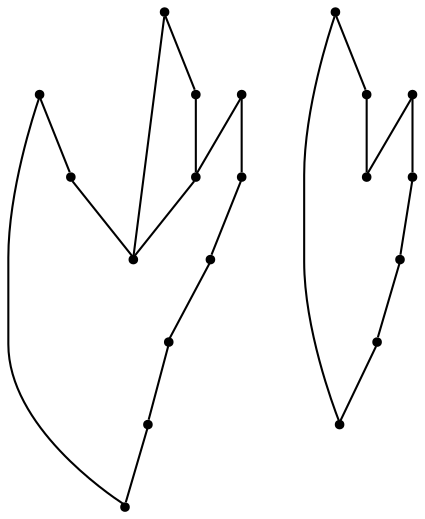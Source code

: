 graph {
  node [shape=point,comment="{\"directed\":false,\"doi\":\"10.1007/978-3-642-25878-7_20\",\"figure\":\"2\"}"]

  v0 [pos="963.4452526223872,1179.640938259593"]
  v1 [pos="1059.2034470286037,1149.2652672285267"]
  v2 [pos="1151.3419869930747,1068.3108723681344"]
  v3 [pos="1195.1156562556496,971.682953776088"]
  v4 [pos="951.4019767840937,974.8000572526855"]
  v5 [pos="975.8888298761274,960.7437137661727"]
  v6 [pos="993.5075644052879,935.6812352706143"]
  v7 [pos="1199.2440231025994,870.4667504337891"]
  v8 [pos="1142.4721068297358,740.4294853177853"]
  v9 [pos="1074.023937221248,679.7447839011743"]
  v10 [pos="992.8736742923206,883.2396256099867"]
  v11 [pos="949.7673013171062,845.1295700406602"]
  v12 [pos="864.2884094795913,924.9462412086148"]
  v13 [pos="877.78704916689,952.9050442482792"]
  v14 [pos="660.7370804647612,941.1740014539782"]
  v15 [pos="818.8091800295064,1157.5958566259583"]
  v16 [pos="875.8687711870041,870.0124748883625"]
  v17 [pos="862.082392984263,647.5647283688447"]
  v18 [pos="753.7471238883495,704.1945245529855"]
  v19 [pos="681.0496252662033,803.006068877108"]

  v0 -- v15 [id="-1",pos="963.4452526223872,1179.640938259593 952.6723508226346,1180.9681135125325 941.6983927271197,1181.63716897034 930.568057046582,1181.63716897034 890.7117750786126,1181.63716897034 852.8604832692727,1173.057646658255 818.8091800295064,1157.5958566259583"]
  v14 -- v1 [id="-2",pos="660.7370804647612,941.1740014539782 744.235161145466,931.0514908821173 744.235161145466,931.0514908821173 744.235161145466,931.0514908821173 732.7172212610628,828.206025498256 806.8075346475877,735.5078701631198 909.7133141270319,724.0019303126612 1012.6232296090201,712.4958632853982 1105.3832039557199,786.5327302223889 1116.9010165785064,889.374062360106 1125.3705316955904,965.0110678504443 1087.2140629341718,1038.256068414647 1020.3546273490292,1074.6993447851041 1059.2034470286037,1149.2652672285267 1059.2034470286037,1149.2652672285267 1059.2034470286037,1149.2652672285267"]
  v19 -- v18 [id="-4",pos="681.0496252662033,803.006068877108 697.4844508902316,764.6932879409267 722.5370277458769,730.9637091575216 753.7471238883495,704.1945245529855"]
  v18 -- v17 [id="-5",pos="753.7471238883495,704.1945245529855 784.6053356610478,677.7112485757523 821.4880054211088,658.0378589249954 862.082392984263,647.5647283688447"]
  v17 -- v9 [id="-6",pos="862.082392984263,647.5647283688447 883.9433677956354,641.817485040897 906.9022600042708,638.7925811064295 930.568057046582,638.7925811064295 983.2461766822232,638.7925811064295 1032.4214707942278,653.7792769788023 1074.023937221248,679.7447839011743"]
  v1 -- v0 [id="-7",pos="1059.2034470286037,1149.2652672285267 1030.090976249888,1165.0030942296726 997.756059979112,1175.5307936802456 963.4452526223872,1179.640938259593"]
  v2 -- v1 [id="-8",pos="1151.3419869930747,1068.3108723681344 1127.2890531303547,1101.829591167343 1095.7729744724757,1129.6316075726027 1059.2034470286037,1149.2652672285267"]
  v3 -- v2 [id="-9",pos="1195.1156562556496,971.682953776088 1186.9794745955192,1007.0548478210671 1171.8745259026464,1039.761802726193 1151.3419869930747,1068.3108723681344"]
  v19 -- v14 [id="-10",pos="681.0496252662033,803.006068877108 666.8196608267531,835.8692991690257 658.9688598387104,872.1258085375705 658.9688598387104,910.2148432441836 658.9688598387104,920.6924930468924 659.562935545264,931.0314746617664 660.7370804647612,941.1740014539782"]
  v3 -- v7 [id="-11",pos="1195.1156562556496,971.682953776088 1199.7512608032189,951.9452567897706 1202.1713902569975,931.3625013628065 1202.1713902569975,910.2148432441836 1202.1713902569975,896.7073166666255 1201.1840526096637,883.4302533575573 1199.2440231025994,870.4667504337891"]
  v16 -- v12 [id="-13",pos="875.8687711870041,870.0124748883625 867.5721788432402,881.2614754683859 862.6703575612903,895.1659941878102 862.6703575612903,910.2148432441836 862.6703575612903,915.2768296615383 863.224974145495,920.2093408193567 864.2884094795913,924.9462412086148"]
  v16 -- v11 [id="-14",pos="875.8687711870041,870.0124748883625 888.2291952780449,853.2384684367265 908.1276838460435,842.3581967069074 930.568057046582,842.3581967069074 937.2399118069598,842.3581967069074 943.6869880577972,843.3197514407167 949.7673013171062,845.1295700406602"]
  v4 -- v13 [id="-16",pos="951.4019767840937,974.8000572526855 944.8431080946864,976.9294796440226 937.8390639667249,978.0714897814598 930.568057046582,978.0714897814598 909.2560515183932,978.0714897814598 890.2367306503886,968.2578925102623 877.78704916689,952.9050442482792"]
  v5 -- v4 [id="-17",pos="975.8888298761274,960.7437137661727 968.8884385609264,967.020930948082 960.5746637172235,971.8647232789488 951.4019767840937,974.8000572526855"]
  v6 -- v5 [id="-18",pos="993.5075644052879,935.6812352706143 989.6063005166706,945.3464697604853 983.5290090259025,953.8979993386117 975.8888298761274,960.7437137661727"]
  v6 -- v10 [id="-19",pos="993.5075644052879,935.6812352706143 996.7130957279251,927.8234105919472 998.4699561652262,919.2241969102793 998.4699561652261,910.2148432441836 998.4699561652262,900.6262595658582 996.4799294026114,891.5022486720868 992.8736742923206,883.2396256099867"]
  v8 -- v7 [id="-20",pos="1142.4721068297358,740.4294853177853 1171.9754248126437,777.1399915494196 1192.1143667232077,821.688176809361 1199.2440231025994,870.4667504337891"]
  v9 -- v8 [id="-21",pos="1074.023937221248,679.7447839011743 1100.1584296508727,695.9800767041829 1123.29655637187,716.5455295377724 1142.4721068297358,740.4294853177853"]
  v11 -- v10 [id="-22",pos="949.7673013171062,845.1295700406602 969.1646897985806,850.8152943881015 984.9452963317071,864.9313116101894 992.8736742923206,883.2396256099867"]
  v15 -- v14 [id="-23",pos="818.8091800295064,1157.5958566259583 733.5030268250713,1119.1094241909607 671.7106279917198,1037.8560367754694 660.7370804647612,941.1740014539782"]
  v13 -- v12 [id="-24",pos="877.78704916689,952.9050442482792 871.2927286952864,944.8942865832985 866.5862457095255,935.3750538670896 864.2884094795913,924.9462412086148"]
}